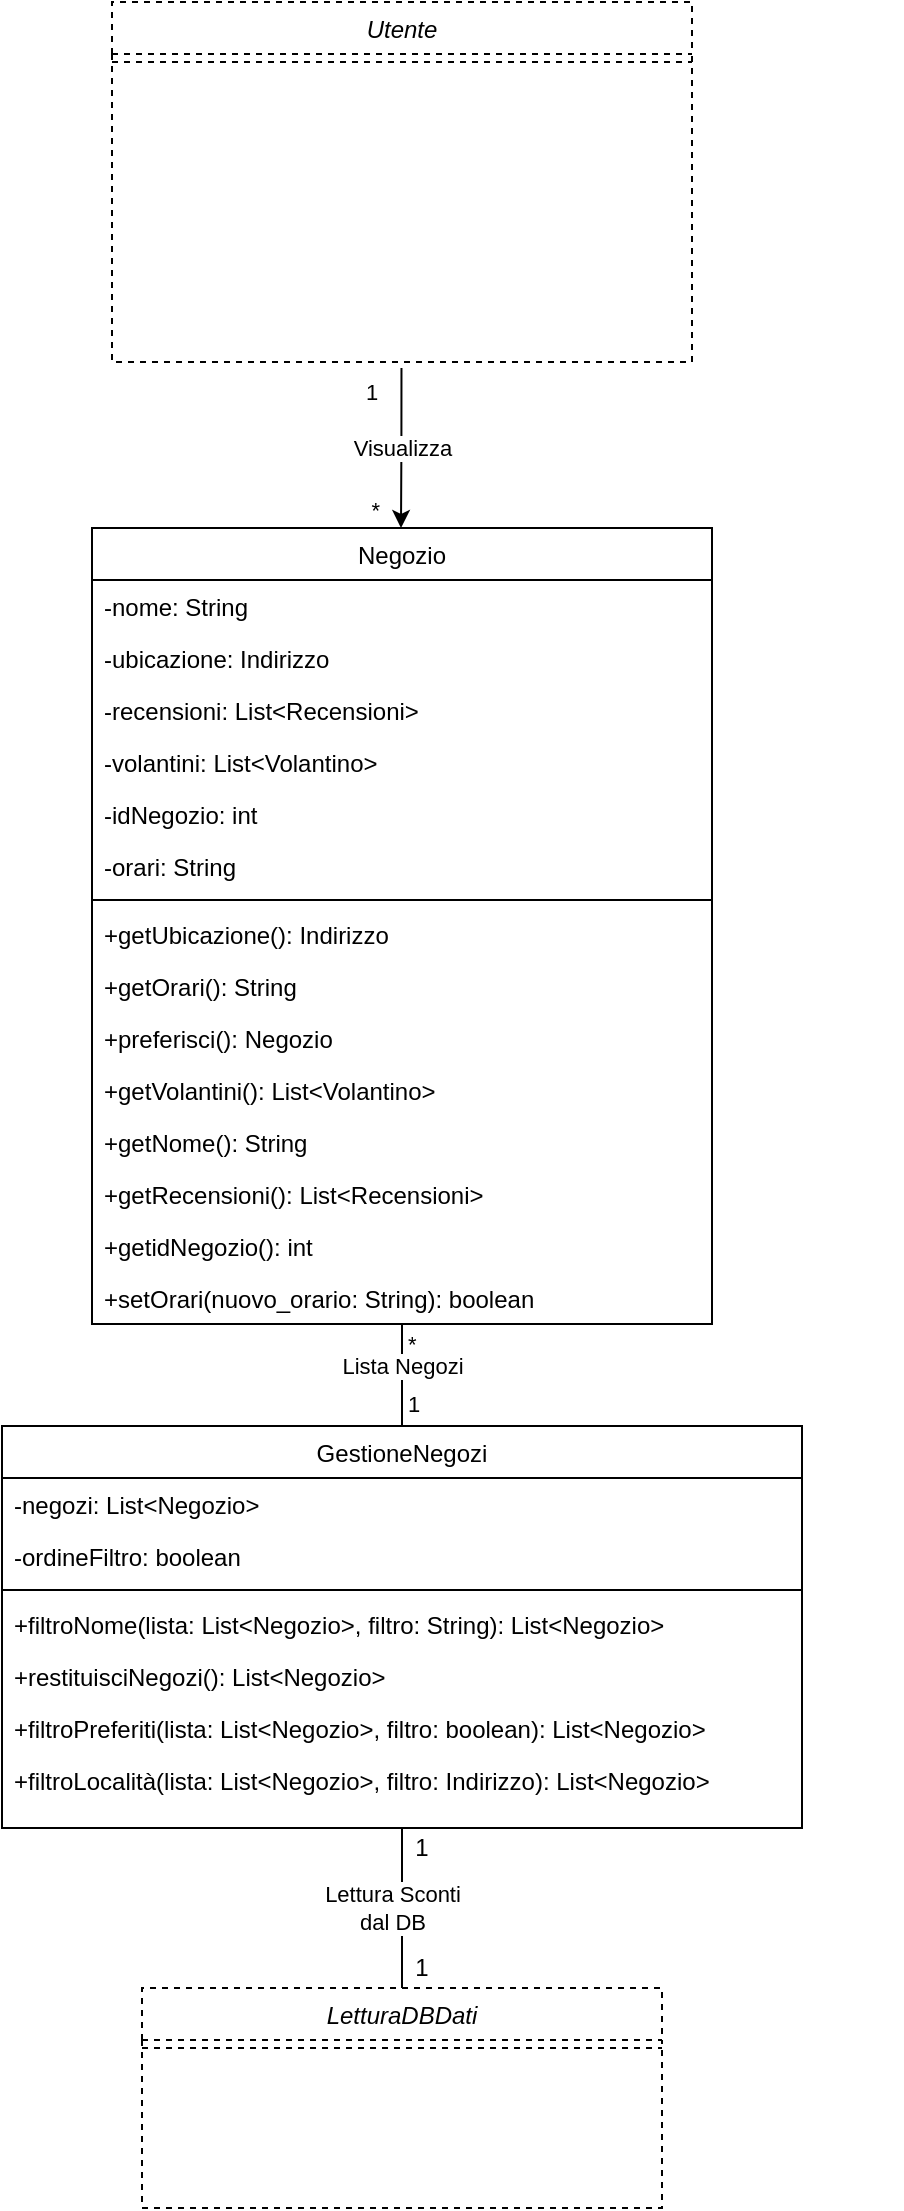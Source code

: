 <mxfile version="14.6.13" type="device"><diagram id="qZC8DRDDxwtRrLPHVhlM" name="Pagina-1"><mxGraphModel dx="2798" dy="1640" grid="1" gridSize="10" guides="1" tooltips="1" connect="1" arrows="1" fold="1" page="1" pageScale="1" pageWidth="1169" pageHeight="827" math="0" shadow="0"><root><mxCell id="0"/><mxCell id="1" parent="0"/><mxCell id="HG3mYx-gKlURyib71wjE-33" value="Negozio" style="swimlane;fontStyle=0;align=center;verticalAlign=top;childLayout=stackLayout;horizontal=1;startSize=26;horizontalStack=0;resizeParent=1;resizeLast=0;collapsible=1;marginBottom=0;rounded=0;shadow=0;strokeWidth=1;" parent="1" vertex="1"><mxGeometry x="-1245" y="-330" width="310" height="398" as="geometry"><mxRectangle x="-1070" y="-380" width="170" height="26" as="alternateBounds"/></mxGeometry></mxCell><mxCell id="HG3mYx-gKlURyib71wjE-372" value="-nome: String" style="text;align=left;verticalAlign=top;spacingLeft=4;spacingRight=4;overflow=hidden;rotatable=0;points=[[0,0.5],[1,0.5]];portConstraint=eastwest;" parent="HG3mYx-gKlURyib71wjE-33" vertex="1"><mxGeometry y="26" width="310" height="26" as="geometry"/></mxCell><mxCell id="HG3mYx-gKlURyib71wjE-373" value="-ubicazione: Indirizzo" style="text;align=left;verticalAlign=top;spacingLeft=4;spacingRight=4;overflow=hidden;rotatable=0;points=[[0,0.5],[1,0.5]];portConstraint=eastwest;" parent="HG3mYx-gKlURyib71wjE-33" vertex="1"><mxGeometry y="52" width="310" height="26" as="geometry"/></mxCell><mxCell id="HG3mYx-gKlURyib71wjE-376" value="-recensioni: List&lt;Recensioni&gt;" style="text;align=left;verticalAlign=top;spacingLeft=4;spacingRight=4;overflow=hidden;rotatable=0;points=[[0,0.5],[1,0.5]];portConstraint=eastwest;" parent="HG3mYx-gKlURyib71wjE-33" vertex="1"><mxGeometry y="78" width="310" height="26" as="geometry"/></mxCell><mxCell id="HG3mYx-gKlURyib71wjE-375" value="-volantini: List&lt;Volantino&gt;" style="text;align=left;verticalAlign=top;spacingLeft=4;spacingRight=4;overflow=hidden;rotatable=0;points=[[0,0.5],[1,0.5]];portConstraint=eastwest;" parent="HG3mYx-gKlURyib71wjE-33" vertex="1"><mxGeometry y="104" width="310" height="26" as="geometry"/></mxCell><mxCell id="epe4mwlWIgoUxaRPGjkd-1" value="-idNegozio: int" style="text;align=left;verticalAlign=top;spacingLeft=4;spacingRight=4;overflow=hidden;rotatable=0;points=[[0,0.5],[1,0.5]];portConstraint=eastwest;" vertex="1" parent="HG3mYx-gKlURyib71wjE-33"><mxGeometry y="130" width="310" height="26" as="geometry"/></mxCell><mxCell id="HG3mYx-gKlURyib71wjE-374" value="-orari: String" style="text;align=left;verticalAlign=top;spacingLeft=4;spacingRight=4;overflow=hidden;rotatable=0;points=[[0,0.5],[1,0.5]];portConstraint=eastwest;" parent="HG3mYx-gKlURyib71wjE-33" vertex="1"><mxGeometry y="156" width="310" height="26" as="geometry"/></mxCell><mxCell id="HG3mYx-gKlURyib71wjE-38" value="" style="line;html=1;strokeWidth=1;align=left;verticalAlign=middle;spacingTop=-1;spacingLeft=3;spacingRight=3;rotatable=0;labelPosition=right;points=[];portConstraint=eastwest;" parent="HG3mYx-gKlURyib71wjE-33" vertex="1"><mxGeometry y="182" width="310" height="8" as="geometry"/></mxCell><mxCell id="HG3mYx-gKlURyib71wjE-363" value="+getUbicazione(): Indirizzo" style="text;align=left;verticalAlign=top;spacingLeft=4;spacingRight=4;overflow=hidden;rotatable=0;points=[[0,0.5],[1,0.5]];portConstraint=eastwest;" parent="HG3mYx-gKlURyib71wjE-33" vertex="1"><mxGeometry y="190" width="310" height="26" as="geometry"/></mxCell><mxCell id="HG3mYx-gKlURyib71wjE-364" value="+getOrari(): String" style="text;align=left;verticalAlign=top;spacingLeft=4;spacingRight=4;overflow=hidden;rotatable=0;points=[[0,0.5],[1,0.5]];portConstraint=eastwest;" parent="HG3mYx-gKlURyib71wjE-33" vertex="1"><mxGeometry y="216" width="310" height="26" as="geometry"/></mxCell><mxCell id="HG3mYx-gKlURyib71wjE-367" value="+preferisci(): Negozio" style="text;align=left;verticalAlign=top;spacingLeft=4;spacingRight=4;overflow=hidden;rotatable=0;points=[[0,0.5],[1,0.5]];portConstraint=eastwest;" parent="HG3mYx-gKlURyib71wjE-33" vertex="1"><mxGeometry y="242" width="310" height="26" as="geometry"/></mxCell><mxCell id="HG3mYx-gKlURyib71wjE-366" value="+getVolantini(): List&lt;Volantino&gt;" style="text;align=left;verticalAlign=top;spacingLeft=4;spacingRight=4;overflow=hidden;rotatable=0;points=[[0,0.5],[1,0.5]];portConstraint=eastwest;" parent="HG3mYx-gKlURyib71wjE-33" vertex="1"><mxGeometry y="268" width="310" height="26" as="geometry"/></mxCell><mxCell id="epe4mwlWIgoUxaRPGjkd-2" value="+getNome(): String" style="text;align=left;verticalAlign=top;spacingLeft=4;spacingRight=4;overflow=hidden;rotatable=0;points=[[0,0.5],[1,0.5]];portConstraint=eastwest;" vertex="1" parent="HG3mYx-gKlURyib71wjE-33"><mxGeometry y="294" width="310" height="26" as="geometry"/></mxCell><mxCell id="epe4mwlWIgoUxaRPGjkd-4" value="+getRecensioni(): List&lt;Recensioni&gt;" style="text;align=left;verticalAlign=top;spacingLeft=4;spacingRight=4;overflow=hidden;rotatable=0;points=[[0,0.5],[1,0.5]];portConstraint=eastwest;" vertex="1" parent="HG3mYx-gKlURyib71wjE-33"><mxGeometry y="320" width="310" height="26" as="geometry"/></mxCell><mxCell id="epe4mwlWIgoUxaRPGjkd-3" value="+getidNegozio(): int" style="text;align=left;verticalAlign=top;spacingLeft=4;spacingRight=4;overflow=hidden;rotatable=0;points=[[0,0.5],[1,0.5]];portConstraint=eastwest;" vertex="1" parent="HG3mYx-gKlURyib71wjE-33"><mxGeometry y="346" width="310" height="26" as="geometry"/></mxCell><mxCell id="HG3mYx-gKlURyib71wjE-365" value="+setOrari(nuovo_orario: String): boolean" style="text;align=left;verticalAlign=top;spacingLeft=4;spacingRight=4;overflow=hidden;rotatable=0;points=[[0,0.5],[1,0.5]];portConstraint=eastwest;" parent="HG3mYx-gKlURyib71wjE-33" vertex="1"><mxGeometry y="372" width="310" height="26" as="geometry"/></mxCell><mxCell id="HG3mYx-gKlURyib71wjE-70" style="edgeStyle=orthogonalEdgeStyle;rounded=0;orthogonalLoop=1;jettySize=auto;html=1;exitX=0.5;exitY=0;exitDx=0;exitDy=0;entryX=0.5;entryY=1;entryDx=0;entryDy=0;endArrow=none;endFill=0;startArrow=none;startFill=0;" parent="1" source="HG3mYx-gKlURyib71wjE-71" target="HG3mYx-gKlURyib71wjE-33" edge="1"><mxGeometry relative="1" as="geometry"/></mxCell><mxCell id="HG3mYx-gKlURyib71wjE-71" value="GestioneNegozi" style="swimlane;fontStyle=0;align=center;verticalAlign=top;childLayout=stackLayout;horizontal=1;startSize=26;horizontalStack=0;resizeParent=1;resizeLast=0;collapsible=1;marginBottom=0;rounded=0;shadow=0;strokeWidth=1;" parent="1" vertex="1"><mxGeometry x="-1290" y="119" width="400" height="201" as="geometry"><mxRectangle x="-1290" y="119" width="170" height="26" as="alternateBounds"/></mxGeometry></mxCell><mxCell id="HG3mYx-gKlURyib71wjE-353" value="-negozi: List&lt;Negozio&gt;" style="text;align=left;verticalAlign=top;spacingLeft=4;spacingRight=4;overflow=hidden;rotatable=0;points=[[0,0.5],[1,0.5]];portConstraint=eastwest;" parent="HG3mYx-gKlURyib71wjE-71" vertex="1"><mxGeometry y="26" width="400" height="26" as="geometry"/></mxCell><mxCell id="HG3mYx-gKlURyib71wjE-354" value="-ordineFiltro: boolean" style="text;align=left;verticalAlign=top;spacingLeft=4;spacingRight=4;overflow=hidden;rotatable=0;points=[[0,0.5],[1,0.5]];portConstraint=eastwest;" parent="HG3mYx-gKlURyib71wjE-71" vertex="1"><mxGeometry y="52" width="400" height="26" as="geometry"/></mxCell><mxCell id="HG3mYx-gKlURyib71wjE-74" value="" style="line;html=1;strokeWidth=1;align=left;verticalAlign=middle;spacingTop=-1;spacingLeft=3;spacingRight=3;rotatable=0;labelPosition=right;points=[];portConstraint=eastwest;" parent="HG3mYx-gKlURyib71wjE-71" vertex="1"><mxGeometry y="78" width="400" height="8" as="geometry"/></mxCell><mxCell id="HG3mYx-gKlURyib71wjE-359" value="+filtroNome(lista: List&lt;Negozio&gt;, filtro: String): List&lt;Negozio&gt;" style="text;align=left;verticalAlign=top;spacingLeft=4;spacingRight=4;overflow=hidden;rotatable=0;points=[[0,0.5],[1,0.5]];portConstraint=eastwest;" parent="HG3mYx-gKlURyib71wjE-71" vertex="1"><mxGeometry y="86" width="400" height="26" as="geometry"/></mxCell><mxCell id="HG3mYx-gKlURyib71wjE-362" value="+restituisciNegozi(): List&lt;Negozio&gt;" style="text;align=left;verticalAlign=top;spacingLeft=4;spacingRight=4;overflow=hidden;rotatable=0;points=[[0,0.5],[1,0.5]];portConstraint=eastwest;" parent="HG3mYx-gKlURyib71wjE-71" vertex="1"><mxGeometry y="112" width="400" height="26" as="geometry"/></mxCell><mxCell id="HG3mYx-gKlURyib71wjE-361" value="+filtroPreferiti(lista: List&lt;Negozio&gt;, filtro: boolean): List&lt;Negozio&gt;" style="text;align=left;verticalAlign=top;spacingLeft=4;spacingRight=4;overflow=hidden;rotatable=0;points=[[0,0.5],[1,0.5]];portConstraint=eastwest;" parent="HG3mYx-gKlURyib71wjE-71" vertex="1"><mxGeometry y="138" width="400" height="26" as="geometry"/></mxCell><mxCell id="HG3mYx-gKlURyib71wjE-360" value="+filtroLocalità(lista: List&lt;Negozio&gt;, filtro: Indirizzo): List&lt;Negozio&gt;" style="text;align=left;verticalAlign=top;spacingLeft=4;spacingRight=4;overflow=hidden;rotatable=0;points=[[0,0.5],[1,0.5]];portConstraint=eastwest;" parent="HG3mYx-gKlURyib71wjE-71" vertex="1"><mxGeometry y="164" width="400" height="26" as="geometry"/></mxCell><mxCell id="HG3mYx-gKlURyib71wjE-86" value="Utente" style="swimlane;fontStyle=2;align=center;verticalAlign=top;childLayout=stackLayout;horizontal=1;startSize=26;horizontalStack=0;resizeParent=1;resizeLast=0;collapsible=1;marginBottom=0;rounded=0;shadow=0;strokeWidth=1;dashed=1;" parent="1" vertex="1"><mxGeometry x="-1235" y="-593" width="290" height="180" as="geometry"><mxRectangle x="960" y="120" width="160" height="26" as="alternateBounds"/></mxGeometry></mxCell><mxCell id="HG3mYx-gKlURyib71wjE-96" value="" style="line;html=1;strokeWidth=1;align=left;verticalAlign=middle;spacingTop=-1;spacingLeft=3;spacingRight=3;rotatable=0;labelPosition=right;points=[];portConstraint=eastwest;dashed=1;" parent="HG3mYx-gKlURyib71wjE-86" vertex="1"><mxGeometry y="26" width="290" height="8" as="geometry"/></mxCell><mxCell id="HG3mYx-gKlURyib71wjE-269" value="LetturaDBDati" style="swimlane;fontStyle=2;align=center;verticalAlign=top;childLayout=stackLayout;horizontal=1;startSize=26;horizontalStack=0;resizeParent=1;resizeLast=0;collapsible=1;marginBottom=0;rounded=0;shadow=0;strokeWidth=1;dashed=1;" parent="1" vertex="1"><mxGeometry x="-1220" y="400" width="260" height="110" as="geometry"><mxRectangle x="-140" y="400" width="160" height="26" as="alternateBounds"/></mxGeometry></mxCell><mxCell id="HG3mYx-gKlURyib71wjE-270" value="" style="line;html=1;strokeWidth=1;align=left;verticalAlign=middle;spacingTop=-1;spacingLeft=3;spacingRight=3;rotatable=0;labelPosition=right;points=[];portConstraint=eastwest;dashed=1;" parent="HG3mYx-gKlURyib71wjE-269" vertex="1"><mxGeometry y="26" width="260" height="8" as="geometry"/></mxCell><mxCell id="HG3mYx-gKlURyib71wjE-300" value="Lista Negozi" style="edgeLabel;resizable=0;html=1;align=center;verticalAlign=middle;" parent="1" connectable="0" vertex="1"><mxGeometry x="-1100" y="89.996" as="geometry"><mxPoint x="10" y="-1" as="offset"/></mxGeometry></mxCell><mxCell id="HG3mYx-gKlURyib71wjE-301" value="*" style="edgeLabel;resizable=0;html=1;align=left;verticalAlign=bottom;" parent="1" connectable="0" vertex="1"><mxGeometry x="-840" y="-40" as="geometry"><mxPoint x="-249" y="126" as="offset"/></mxGeometry></mxCell><mxCell id="HG3mYx-gKlURyib71wjE-302" value="1" style="edgeLabel;resizable=0;html=1;align=left;verticalAlign=bottom;" parent="1" connectable="0" vertex="1"><mxGeometry x="-840" y="-10" as="geometry"><mxPoint x="-249" y="126" as="offset"/></mxGeometry></mxCell><mxCell id="HG3mYx-gKlURyib71wjE-303" style="edgeStyle=orthogonalEdgeStyle;rounded=0;orthogonalLoop=1;jettySize=auto;html=1;startArrow=none;startFill=0;endArrow=none;endFill=0;entryX=0.5;entryY=1;entryDx=0;entryDy=0;exitX=0.5;exitY=0;exitDx=0;exitDy=0;" parent="1" source="HG3mYx-gKlURyib71wjE-269" target="HG3mYx-gKlURyib71wjE-71" edge="1"><mxGeometry relative="1" as="geometry"><mxPoint x="-1090" y="440" as="sourcePoint"/><mxPoint x="-950" y="290" as="targetPoint"/><Array as="points"/></mxGeometry></mxCell><mxCell id="HG3mYx-gKlURyib71wjE-304" value="Lettura Sconti&lt;br&gt;dal DB" style="edgeLabel;resizable=0;html=1;align=center;verticalAlign=middle;" parent="1" connectable="0" vertex="1"><mxGeometry x="-1050.0" y="-230.0" as="geometry"><mxPoint x="-45" y="590" as="offset"/></mxGeometry></mxCell><mxCell id="HG3mYx-gKlURyib71wjE-305" value="1" style="text;html=1;strokeColor=none;fillColor=none;align=center;verticalAlign=middle;whiteSpace=wrap;rounded=0;" parent="1" vertex="1"><mxGeometry x="-1100" y="380" width="40" height="20" as="geometry"/></mxCell><mxCell id="HG3mYx-gKlURyib71wjE-306" value="" style="endArrow=classic;html=1;entryX=0.5;entryY=0;entryDx=0;entryDy=0;edgeStyle=orthogonalEdgeStyle;rounded=0;" parent="1" edge="1"><mxGeometry relative="1" as="geometry"><mxPoint x="-1090.26" y="-410" as="sourcePoint"/><mxPoint x="-1090.5" y="-330" as="targetPoint"/><Array as="points"><mxPoint x="-1090.26" y="-370"/></Array></mxGeometry></mxCell><mxCell id="HG3mYx-gKlURyib71wjE-307" value="Visualizza" style="edgeLabel;resizable=0;html=1;align=center;verticalAlign=middle;" parent="HG3mYx-gKlURyib71wjE-306" connectable="0" vertex="1"><mxGeometry relative="1" as="geometry"/></mxCell><mxCell id="HG3mYx-gKlURyib71wjE-308" value="1" style="edgeLabel;resizable=0;html=1;align=left;verticalAlign=bottom;" parent="HG3mYx-gKlURyib71wjE-306" connectable="0" vertex="1"><mxGeometry x="-1" relative="1" as="geometry"><mxPoint x="-20" y="20" as="offset"/></mxGeometry></mxCell><mxCell id="HG3mYx-gKlURyib71wjE-309" value="*" style="edgeLabel;resizable=0;html=1;align=right;verticalAlign=bottom;" parent="HG3mYx-gKlURyib71wjE-306" connectable="0" vertex="1"><mxGeometry x="1" relative="1" as="geometry"><mxPoint x="-10" as="offset"/></mxGeometry></mxCell><mxCell id="HG3mYx-gKlURyib71wjE-352" value="1" style="text;html=1;strokeColor=none;fillColor=none;align=center;verticalAlign=middle;whiteSpace=wrap;rounded=0;" parent="1" vertex="1"><mxGeometry x="-1100" y="320" width="40" height="20" as="geometry"/></mxCell></root></mxGraphModel></diagram></mxfile>